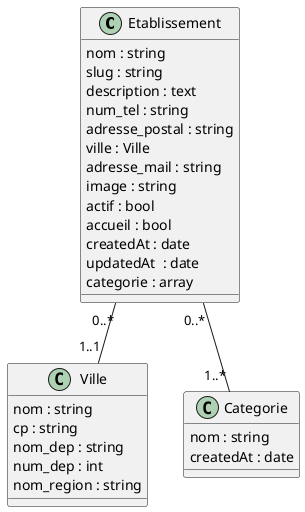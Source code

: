 @startuml

class Etablissement {
    nom : string
    slug : string
    description : text
    num_tel : string
    adresse_postal : string
    ville : Ville
    adresse_mail : string
    image : string
    actif : bool
    accueil : bool
    createdAt : date
    updatedAt  : date
    categorie : array
}

class Ville {
    nom : string
    cp : string
    nom_dep : string
    num_dep : int
    nom_region : string
}

class Categorie {
    nom : string
    createdAt : date
}


Etablissement "0..*" -- "1..1" Ville
Etablissement "0..*" -- "1..*" Categorie


@enduml